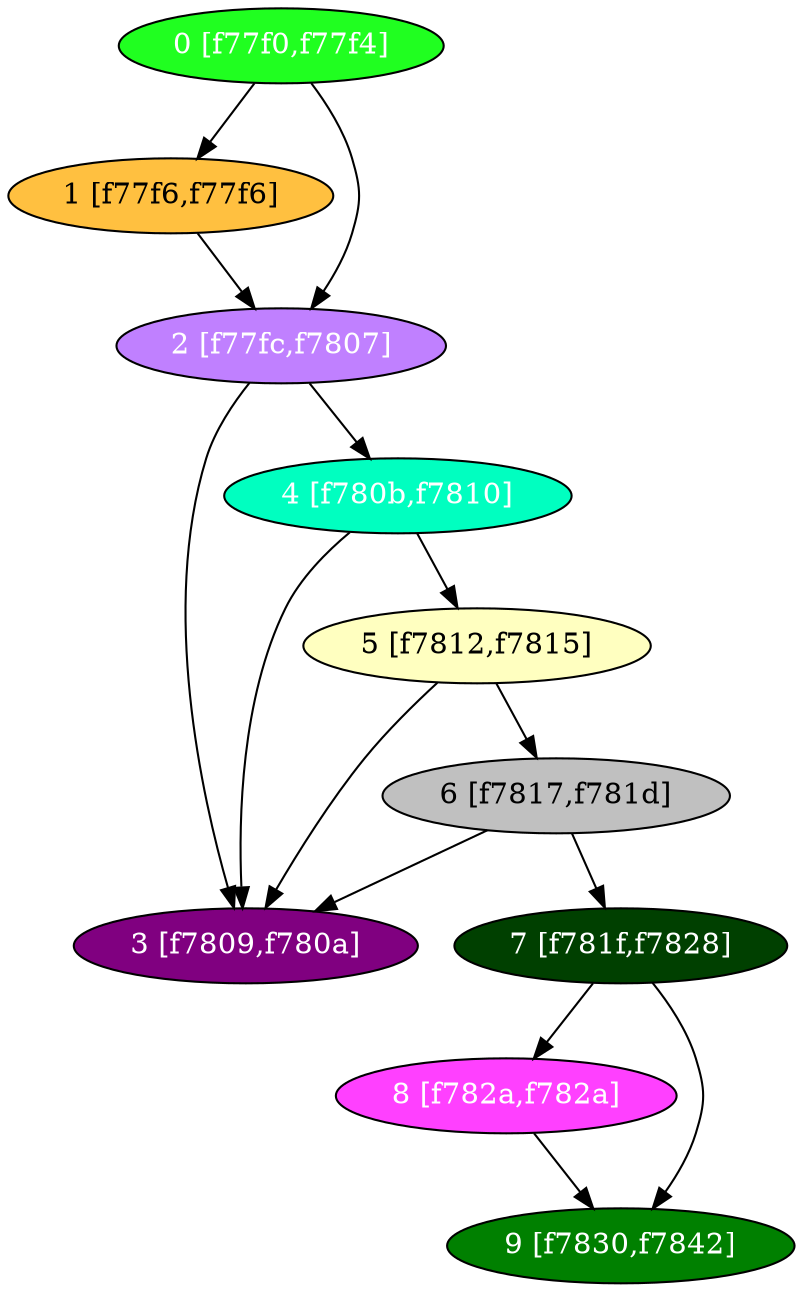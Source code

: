 diGraph libnss3{
	libnss3_0  [style=filled fillcolor="#20FF20" fontcolor="#ffffff" shape=oval label="0 [f77f0,f77f4]"]
	libnss3_1  [style=filled fillcolor="#FFC040" fontcolor="#000000" shape=oval label="1 [f77f6,f77f6]"]
	libnss3_2  [style=filled fillcolor="#C080FF" fontcolor="#ffffff" shape=oval label="2 [f77fc,f7807]"]
	libnss3_3  [style=filled fillcolor="#800080" fontcolor="#ffffff" shape=oval label="3 [f7809,f780a]"]
	libnss3_4  [style=filled fillcolor="#00FFC0" fontcolor="#ffffff" shape=oval label="4 [f780b,f7810]"]
	libnss3_5  [style=filled fillcolor="#FFFFC0" fontcolor="#000000" shape=oval label="5 [f7812,f7815]"]
	libnss3_6  [style=filled fillcolor="#C0C0C0" fontcolor="#000000" shape=oval label="6 [f7817,f781d]"]
	libnss3_7  [style=filled fillcolor="#004000" fontcolor="#ffffff" shape=oval label="7 [f781f,f7828]"]
	libnss3_8  [style=filled fillcolor="#FF40FF" fontcolor="#ffffff" shape=oval label="8 [f782a,f782a]"]
	libnss3_9  [style=filled fillcolor="#008000" fontcolor="#ffffff" shape=oval label="9 [f7830,f7842]"]

	libnss3_0 -> libnss3_1
	libnss3_0 -> libnss3_2
	libnss3_1 -> libnss3_2
	libnss3_2 -> libnss3_3
	libnss3_2 -> libnss3_4
	libnss3_4 -> libnss3_3
	libnss3_4 -> libnss3_5
	libnss3_5 -> libnss3_3
	libnss3_5 -> libnss3_6
	libnss3_6 -> libnss3_3
	libnss3_6 -> libnss3_7
	libnss3_7 -> libnss3_8
	libnss3_7 -> libnss3_9
	libnss3_8 -> libnss3_9
}
